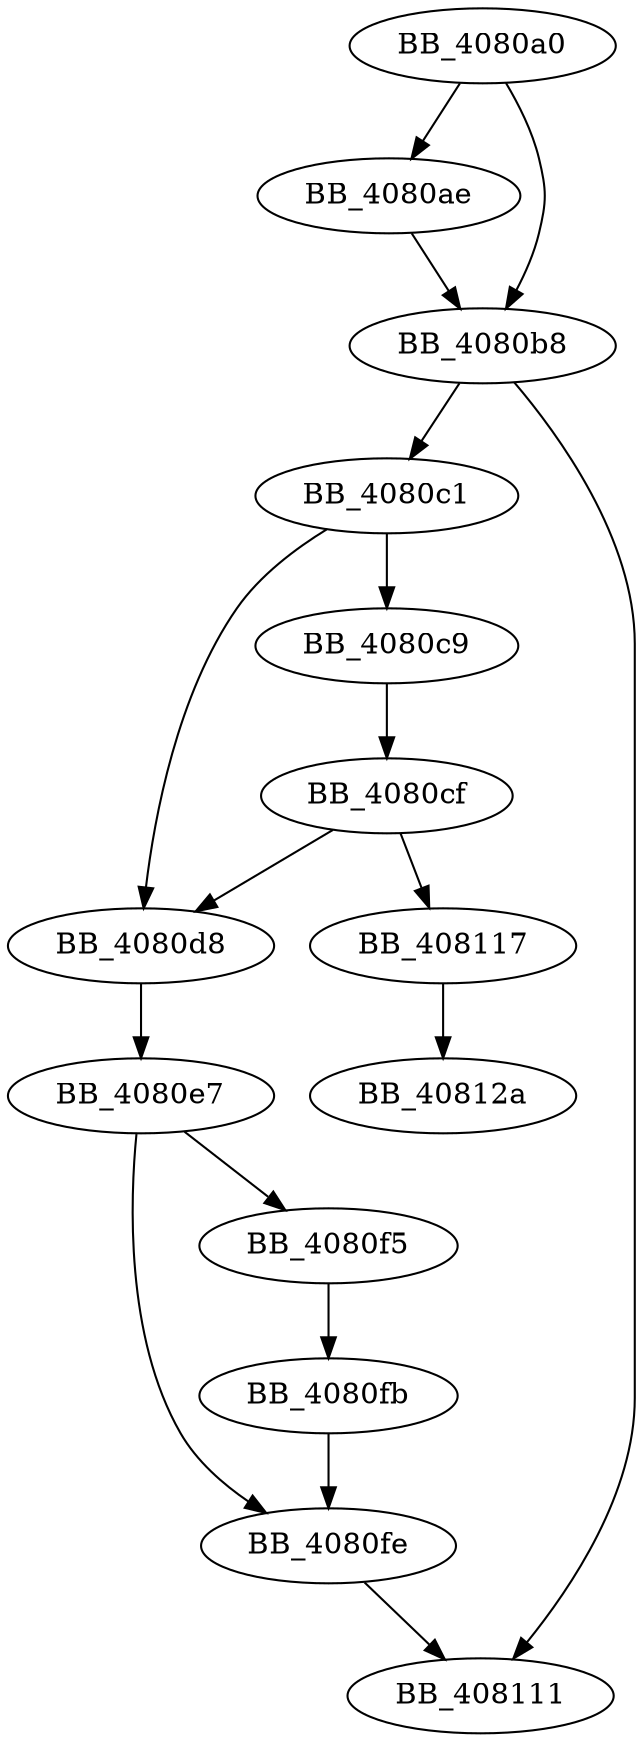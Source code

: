 DiGraph sub_4080A0{
BB_4080a0->BB_4080ae
BB_4080a0->BB_4080b8
BB_4080ae->BB_4080b8
BB_4080b8->BB_4080c1
BB_4080b8->BB_408111
BB_4080c1->BB_4080c9
BB_4080c1->BB_4080d8
BB_4080c9->BB_4080cf
BB_4080cf->BB_4080d8
BB_4080cf->BB_408117
BB_4080d8->BB_4080e7
BB_4080e7->BB_4080f5
BB_4080e7->BB_4080fe
BB_4080f5->BB_4080fb
BB_4080fb->BB_4080fe
BB_4080fe->BB_408111
BB_408117->BB_40812a
}

